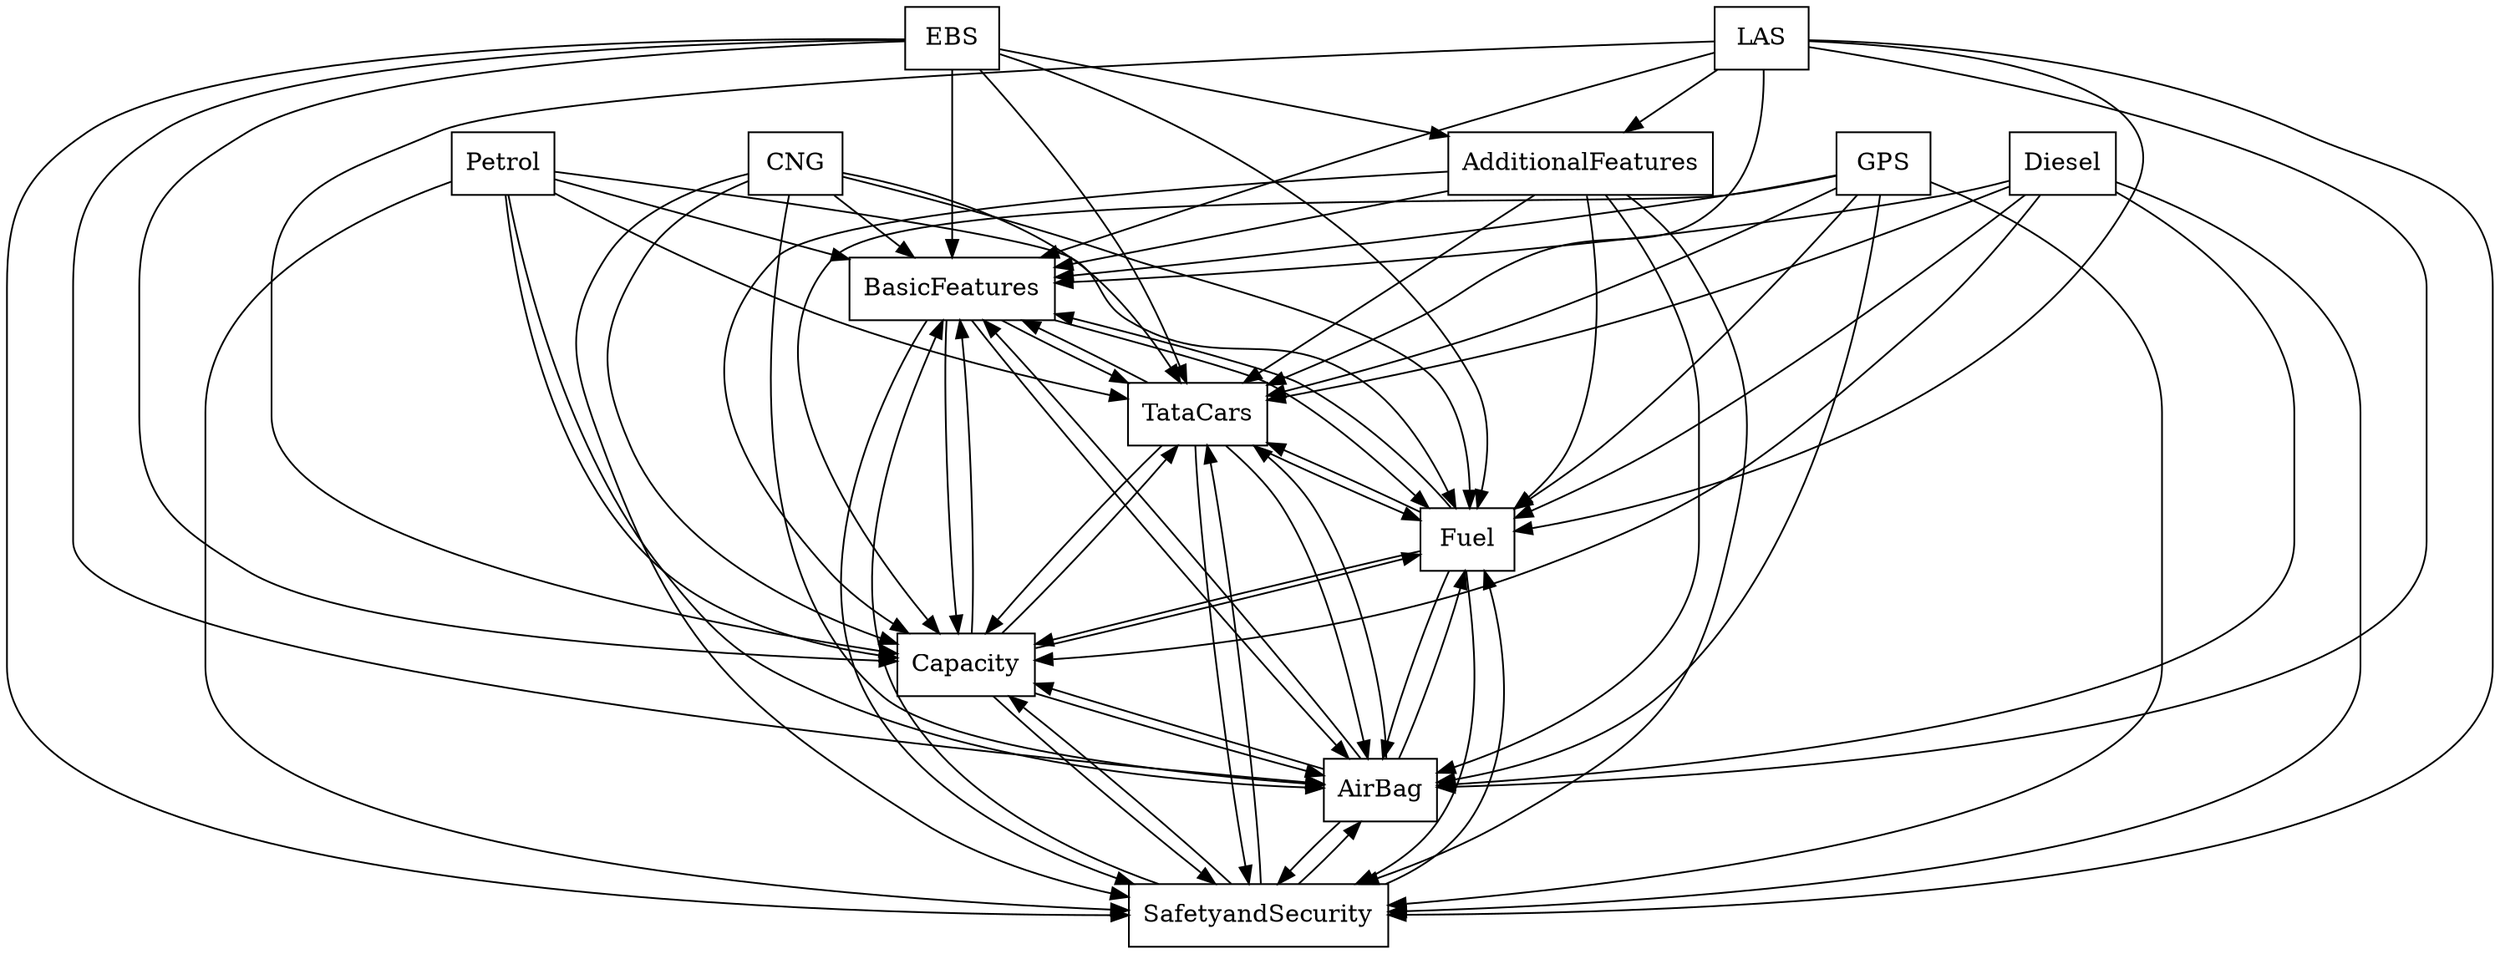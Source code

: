 digraph{
graph [rankdir=TB];
node [shape=box];
edge [arrowhead=normal];
0[label="Petrol",]
1[label="EBS",]
2[label="BasicFeatures",]
3[label="LAS",]
4[label="TataCars",]
5[label="CNG",]
6[label="SafetyandSecurity",]
7[label="AirBag",]
8[label="Diesel",]
9[label="Capacity",]
10[label="GPS",]
11[label="Fuel",]
12[label="AdditionalFeatures",]
0->2[label="",]
0->4[label="",]
0->6[label="",]
0->7[label="",]
0->9[label="",]
0->11[label="",]
1->2[label="",]
1->4[label="",]
1->6[label="",]
1->7[label="",]
1->9[label="",]
1->11[label="",]
1->12[label="",]
2->4[label="",]
2->6[label="",]
2->7[label="",]
2->9[label="",]
2->11[label="",]
3->2[label="",]
3->4[label="",]
3->6[label="",]
3->7[label="",]
3->9[label="",]
3->11[label="",]
3->12[label="",]
4->2[label="",]
4->6[label="",]
4->7[label="",]
4->9[label="",]
4->11[label="",]
5->2[label="",]
5->4[label="",]
5->6[label="",]
5->7[label="",]
5->9[label="",]
5->11[label="",]
6->2[label="",]
6->4[label="",]
6->7[label="",]
6->9[label="",]
6->11[label="",]
7->2[label="",]
7->4[label="",]
7->6[label="",]
7->9[label="",]
7->11[label="",]
8->2[label="",]
8->4[label="",]
8->6[label="",]
8->7[label="",]
8->9[label="",]
8->11[label="",]
9->2[label="",]
9->4[label="",]
9->6[label="",]
9->7[label="",]
9->11[label="",]
10->2[label="",]
10->4[label="",]
10->6[label="",]
10->7[label="",]
10->9[label="",]
10->11[label="",]
11->2[label="",]
11->4[label="",]
11->6[label="",]
11->7[label="",]
11->9[label="",]
12->2[label="",]
12->4[label="",]
12->6[label="",]
12->7[label="",]
12->9[label="",]
12->11[label="",]
}
